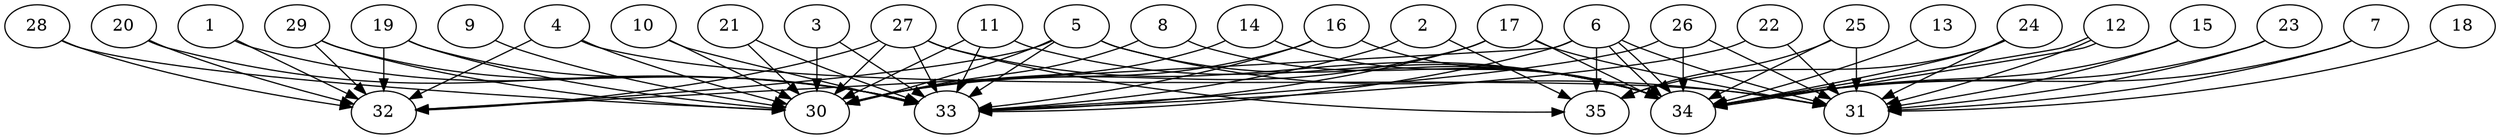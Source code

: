 // DAG automatically generated by daggen at Thu Oct  3 14:05:38 2019
// ./daggen --dot -n 35 --ccr 0.4 --fat 0.9 --regular 0.5 --density 0.7 --mindata 5242880 --maxdata 52428800 
digraph G {
  1 [size="15856640", alpha="0.13", expect_size="6342656"] 
  1 -> 32 [size ="6342656"]
  1 -> 33 [size ="6342656"]
  2 [size="110888960", alpha="0.14", expect_size="44355584"] 
  2 -> 33 [size ="44355584"]
  2 -> 35 [size ="44355584"]
  3 [size="58677760", alpha="0.09", expect_size="23471104"] 
  3 -> 30 [size ="23471104"]
  3 -> 33 [size ="23471104"]
  4 [size="38456320", alpha="0.06", expect_size="15382528"] 
  4 -> 30 [size ="15382528"]
  4 -> 31 [size ="15382528"]
  4 -> 32 [size ="15382528"]
  5 [size="36805120", alpha="0.06", expect_size="14722048"] 
  5 -> 30 [size ="14722048"]
  5 -> 31 [size ="14722048"]
  5 -> 32 [size ="14722048"]
  5 -> 33 [size ="14722048"]
  5 -> 34 [size ="14722048"]
  6 [size="57528320", alpha="0.05", expect_size="23011328"] 
  6 -> 31 [size ="23011328"]
  6 -> 32 [size ="23011328"]
  6 -> 33 [size ="23011328"]
  6 -> 34 [size ="23011328"]
  6 -> 34 [size ="23011328"]
  6 -> 35 [size ="23011328"]
  7 [size="128299520", alpha="0.10", expect_size="51319808"] 
  7 -> 31 [size ="51319808"]
  7 -> 34 [size ="51319808"]
  8 [size="104130560", alpha="0.05", expect_size="41652224"] 
  8 -> 30 [size ="41652224"]
  8 -> 34 [size ="41652224"]
  9 [size="25643520", alpha="0.03", expect_size="10257408"] 
  9 -> 30 [size ="10257408"]
  10 [size="37017600", alpha="0.18", expect_size="14807040"] 
  10 -> 30 [size ="14807040"]
  10 -> 33 [size ="14807040"]
  11 [size="98577920", alpha="0.11", expect_size="39431168"] 
  11 -> 30 [size ="39431168"]
  11 -> 33 [size ="39431168"]
  11 -> 34 [size ="39431168"]
  12 [size="54558720", alpha="0.02", expect_size="21823488"] 
  12 -> 31 [size ="21823488"]
  12 -> 34 [size ="21823488"]
  12 -> 34 [size ="21823488"]
  13 [size="17825280", alpha="0.04", expect_size="7130112"] 
  13 -> 34 [size ="7130112"]
  14 [size="70845440", alpha="0.01", expect_size="28338176"] 
  14 -> 30 [size ="28338176"]
  14 -> 34 [size ="28338176"]
  15 [size="104199680", alpha="0.13", expect_size="41679872"] 
  15 -> 31 [size ="41679872"]
  15 -> 34 [size ="41679872"]
  16 [size="22784000", alpha="0.15", expect_size="9113600"] 
  16 -> 30 [size ="9113600"]
  16 -> 33 [size ="9113600"]
  16 -> 34 [size ="9113600"]
  17 [size="55032320", alpha="0.12", expect_size="22012928"] 
  17 -> 30 [size ="22012928"]
  17 -> 31 [size ="22012928"]
  17 -> 33 [size ="22012928"]
  17 -> 34 [size ="22012928"]
  18 [size="114542080", alpha="0.01", expect_size="45816832"] 
  18 -> 31 [size ="45816832"]
  19 [size="27732480", alpha="0.08", expect_size="11092992"] 
  19 -> 30 [size ="11092992"]
  19 -> 32 [size ="11092992"]
  19 -> 33 [size ="11092992"]
  20 [size="47306240", alpha="0.00", expect_size="18922496"] 
  20 -> 32 [size ="18922496"]
  20 -> 33 [size ="18922496"]
  21 [size="35568640", alpha="0.13", expect_size="14227456"] 
  21 -> 30 [size ="14227456"]
  21 -> 33 [size ="14227456"]
  22 [size="103188480", alpha="0.02", expect_size="41275392"] 
  22 -> 31 [size ="41275392"]
  22 -> 33 [size ="41275392"]
  23 [size="117209600", alpha="0.19", expect_size="46883840"] 
  23 -> 31 [size ="46883840"]
  23 -> 34 [size ="46883840"]
  24 [size="25479680", alpha="0.01", expect_size="10191872"] 
  24 -> 31 [size ="10191872"]
  24 -> 34 [size ="10191872"]
  24 -> 35 [size ="10191872"]
  25 [size="31370240", alpha="0.06", expect_size="12548096"] 
  25 -> 31 [size ="12548096"]
  25 -> 34 [size ="12548096"]
  25 -> 35 [size ="12548096"]
  26 [size="108963840", alpha="0.19", expect_size="43585536"] 
  26 -> 31 [size ="43585536"]
  26 -> 33 [size ="43585536"]
  26 -> 34 [size ="43585536"]
  27 [size="76610560", alpha="0.11", expect_size="30644224"] 
  27 -> 30 [size ="30644224"]
  27 -> 32 [size ="30644224"]
  27 -> 33 [size ="30644224"]
  27 -> 34 [size ="30644224"]
  27 -> 35 [size ="30644224"]
  28 [size="29376000", alpha="0.19", expect_size="11750400"] 
  28 -> 30 [size ="11750400"]
  28 -> 32 [size ="11750400"]
  29 [size="34734080", alpha="0.09", expect_size="13893632"] 
  29 -> 30 [size ="13893632"]
  29 -> 32 [size ="13893632"]
  29 -> 33 [size ="13893632"]
  30 [size="80629760", alpha="0.03", expect_size="32251904"] 
  31 [size="81039360", alpha="0.12", expect_size="32415744"] 
  32 [size="38714880", alpha="0.07", expect_size="15485952"] 
  33 [size="51440640", alpha="0.04", expect_size="20576256"] 
  34 [size="46822400", alpha="0.10", expect_size="18728960"] 
  35 [size="50211840", alpha="0.11", expect_size="20084736"] 
}
